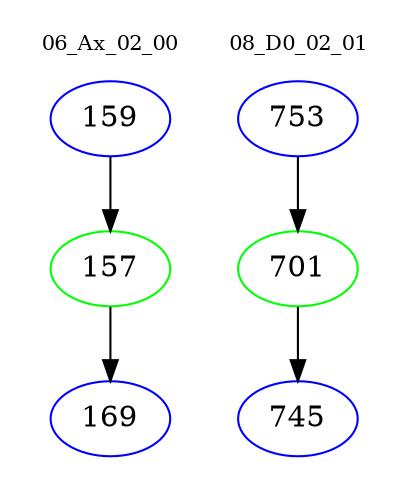 digraph{
subgraph cluster_0 {
color = white
label = "06_Ax_02_00";
fontsize=10;
T0_159 [label="159", color="blue"]
T0_159 -> T0_157 [color="black"]
T0_157 [label="157", color="green"]
T0_157 -> T0_169 [color="black"]
T0_169 [label="169", color="blue"]
}
subgraph cluster_1 {
color = white
label = "08_D0_02_01";
fontsize=10;
T1_753 [label="753", color="blue"]
T1_753 -> T1_701 [color="black"]
T1_701 [label="701", color="green"]
T1_701 -> T1_745 [color="black"]
T1_745 [label="745", color="blue"]
}
}
